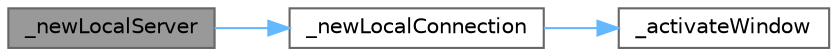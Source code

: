 digraph "_newLocalServer"
{
 // LATEX_PDF_SIZE
  bgcolor="transparent";
  edge [fontname=Helvetica,fontsize=10,labelfontname=Helvetica,labelfontsize=10];
  node [fontname=Helvetica,fontsize=10,shape=box,height=0.2,width=0.4];
  rankdir="LR";
  Node1 [id="Node000001",label="_newLocalServer",height=0.2,width=0.4,color="gray40", fillcolor="grey60", style="filled", fontcolor="black",tooltip="创建本地 socket 服务器"];
  Node1 -> Node2 [id="edge1_Node000001_Node000002",color="steelblue1",style="solid",tooltip=" "];
  Node2 [id="Node000002",label="_newLocalConnection",height=0.2,width=0.4,color="grey40", fillcolor="white", style="filled",URL="$class_q_single_application.html#aaa3b54c16855890ab1b863983da2d049",tooltip="处理新连接，激活主窗口"];
  Node2 -> Node3 [id="edge2_Node000002_Node000003",color="steelblue1",style="solid",tooltip=" "];
  Node3 [id="Node000003",label="_activateWindow",height=0.2,width=0.4,color="grey40", fillcolor="white", style="filled",URL="$class_q_single_application.html#a2067251991b1ed3c42d260ce320a0cd3",tooltip="激活主窗口"];
}
